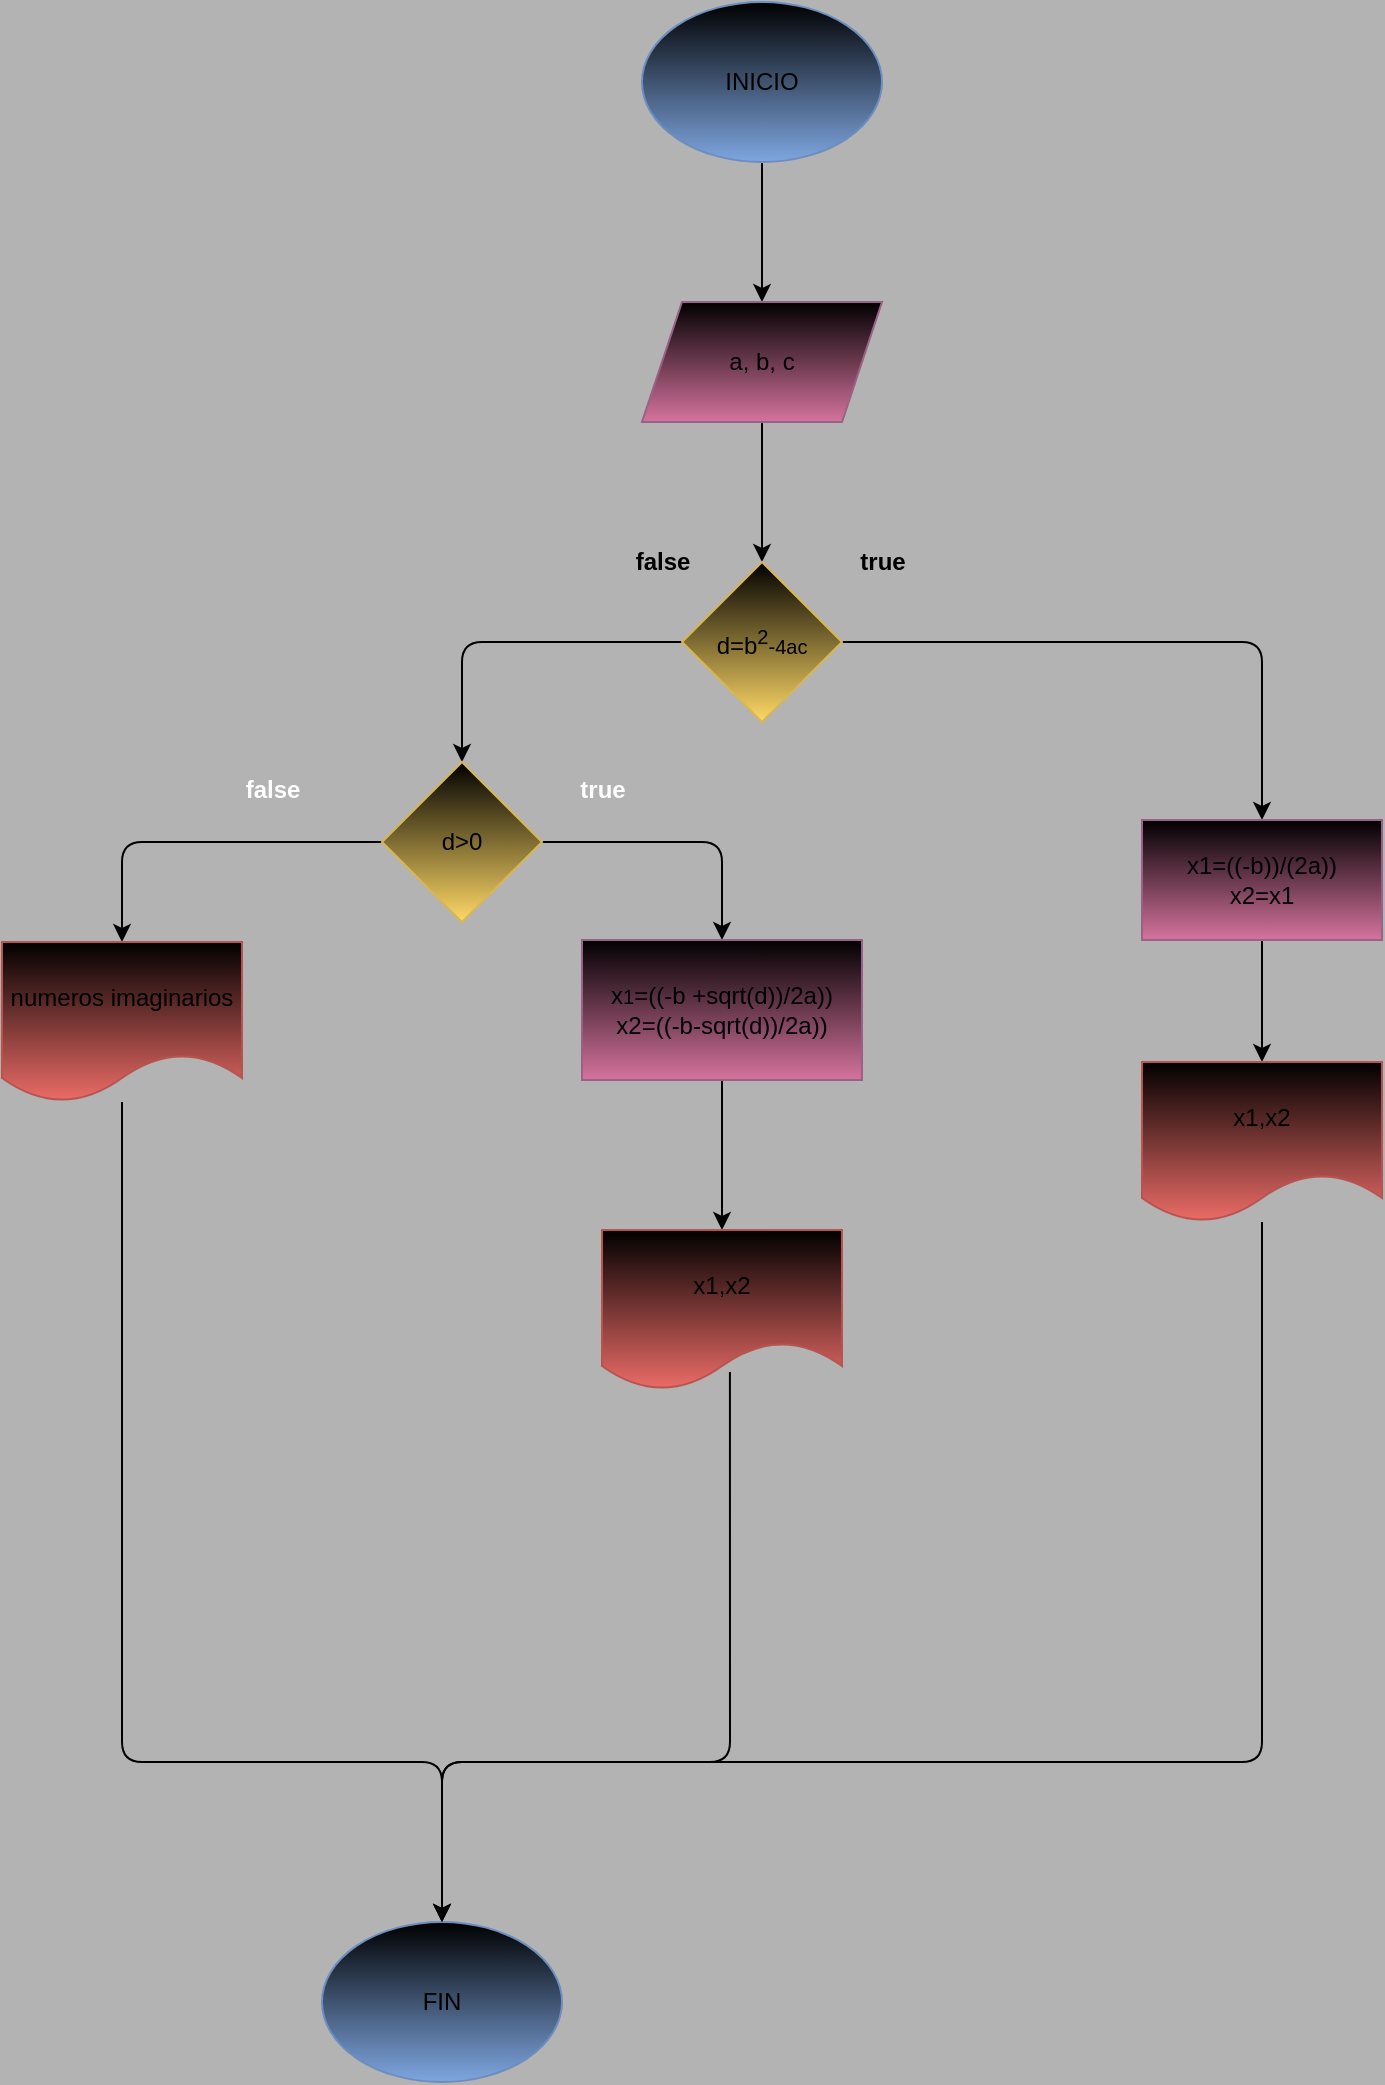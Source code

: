 <mxfile>
    <diagram id="5LquKadr7rG5nD2s-f8d" name="Página-1">
        <mxGraphModel dx="1489" dy="1580" grid="1" gridSize="10" guides="1" tooltips="1" connect="1" arrows="1" fold="1" page="1" pageScale="1" pageWidth="827" pageHeight="1169" background="#B3B3B3" math="0" shadow="0">
            <root>
                <mxCell id="0"/>
                <mxCell id="1" parent="0"/>
                <mxCell id="68" value="" style="edgeStyle=none;html=1;" edge="1" parent="1" source="69" target="71">
                    <mxGeometry relative="1" as="geometry"/>
                </mxCell>
                <mxCell id="69" value="INICIO" style="ellipse;whiteSpace=wrap;html=1;fillColor=#000000;strokeColor=#6c8ebf;gradientColor=#7ea6e0;" vertex="1" parent="1">
                    <mxGeometry x="180" y="-1120" width="120" height="80" as="geometry"/>
                </mxCell>
                <mxCell id="70" value="" style="edgeStyle=none;html=1;" edge="1" parent="1" source="71" target="74">
                    <mxGeometry relative="1" as="geometry"/>
                </mxCell>
                <mxCell id="71" value="a, b, c" style="shape=parallelogram;perimeter=parallelogramPerimeter;whiteSpace=wrap;html=1;fixedSize=1;fillColor=#000000;strokeColor=#996185;gradientColor=#d5739d;" vertex="1" parent="1">
                    <mxGeometry x="180" y="-970" width="120" height="60" as="geometry"/>
                </mxCell>
                <mxCell id="72" value="" style="edgeStyle=none;html=1;" edge="1" parent="1" source="74" target="77">
                    <mxGeometry relative="1" as="geometry">
                        <Array as="points">
                            <mxPoint x="90" y="-800"/>
                        </Array>
                    </mxGeometry>
                </mxCell>
                <mxCell id="73" value="" style="edgeStyle=none;html=1;fontColor=#000000;" edge="1" parent="1" source="74" target="88">
                    <mxGeometry relative="1" as="geometry">
                        <Array as="points">
                            <mxPoint x="490" y="-800"/>
                        </Array>
                    </mxGeometry>
                </mxCell>
                <mxCell id="74" value="d=b&lt;sup&gt;2&lt;/sup&gt;&lt;span style=&quot;font-size: 10px;&quot;&gt;-4ac&lt;/span&gt;" style="rhombus;whiteSpace=wrap;html=1;fillColor=#000000;strokeColor=#d6b656;gradientColor=#ffd966;" vertex="1" parent="1">
                    <mxGeometry x="200" y="-840" width="80" height="80" as="geometry"/>
                </mxCell>
                <mxCell id="75" value="" style="edgeStyle=none;html=1;" edge="1" parent="1" source="77" target="80">
                    <mxGeometry relative="1" as="geometry">
                        <Array as="points">
                            <mxPoint x="-80" y="-700"/>
                        </Array>
                        <mxPoint x="-80" y="-650" as="targetPoint"/>
                    </mxGeometry>
                </mxCell>
                <mxCell id="76" value="" style="edgeStyle=none;html=1;fontColor=none;" edge="1" parent="1" source="77" target="82">
                    <mxGeometry relative="1" as="geometry">
                        <Array as="points">
                            <mxPoint x="220" y="-700"/>
                        </Array>
                    </mxGeometry>
                </mxCell>
                <mxCell id="77" value="d&amp;gt;0" style="rhombus;whiteSpace=wrap;html=1;fillColor=#000000;strokeColor=#d6b656;gradientColor=#ffd966;" vertex="1" parent="1">
                    <mxGeometry x="50" y="-740" width="80" height="80" as="geometry"/>
                </mxCell>
                <mxCell id="78" value="&lt;b&gt;false&lt;/b&gt;" style="text;html=1;align=center;verticalAlign=middle;resizable=0;points=[];autosize=1;strokeColor=none;fillColor=none;" vertex="1" parent="1">
                    <mxGeometry x="165" y="-855" width="50" height="30" as="geometry"/>
                </mxCell>
                <mxCell id="79" value="&lt;b&gt;true&lt;/b&gt;" style="text;html=1;align=center;verticalAlign=middle;resizable=0;points=[];autosize=1;strokeColor=none;fillColor=none;" vertex="1" parent="1">
                    <mxGeometry x="275" y="-855" width="50" height="30" as="geometry"/>
                </mxCell>
                <mxCell id="80" value="numeros imaginarios" style="shape=document;whiteSpace=wrap;html=1;boundedLbl=1;fillColor=#000000;strokeColor=#b85450;gradientColor=#ea6b66;" vertex="1" parent="1">
                    <mxGeometry x="-140" y="-650" width="120" height="80" as="geometry"/>
                </mxCell>
                <mxCell id="81" value="" style="edgeStyle=none;html=1;fontColor=none;" edge="1" parent="1" source="82" target="83">
                    <mxGeometry relative="1" as="geometry"/>
                </mxCell>
                <mxCell id="82" value="x&lt;span style=&quot;font-size: 10px;&quot;&gt;1&lt;/span&gt;=((-b +sqrt(d))/2a))&lt;br&gt;x2=((-b-sqrt(d))/2a))" style="whiteSpace=wrap;html=1;fillColor=#000000;strokeColor=#996185;gradientColor=#d5739d;" vertex="1" parent="1">
                    <mxGeometry x="150" y="-651" width="140" height="70" as="geometry"/>
                </mxCell>
                <mxCell id="83" value="x1,x2" style="shape=document;whiteSpace=wrap;html=1;boundedLbl=1;fillColor=#000000;strokeColor=#b85450;gradientColor=#ea6b66;" vertex="1" parent="1">
                    <mxGeometry x="160" y="-506" width="120" height="80" as="geometry"/>
                </mxCell>
                <mxCell id="84" value="" style="endArrow=classic;html=1;fontColor=#000000;exitX=0.533;exitY=0.888;exitDx=0;exitDy=0;exitPerimeter=0;entryX=0.5;entryY=0;entryDx=0;entryDy=0;" edge="1" parent="1" source="83" target="85">
                    <mxGeometry width="50" height="50" relative="1" as="geometry">
                        <mxPoint x="280" y="-470" as="sourcePoint"/>
                        <mxPoint x="140" y="-320" as="targetPoint"/>
                        <Array as="points">
                            <mxPoint x="224" y="-240"/>
                            <mxPoint x="80" y="-240"/>
                        </Array>
                    </mxGeometry>
                </mxCell>
                <mxCell id="85" value="FIN" style="ellipse;whiteSpace=wrap;html=1;strokeColor=#6c8ebf;fillColor=#000000;gradientColor=#7ea6e0;" vertex="1" parent="1">
                    <mxGeometry x="20" y="-160" width="120" height="80" as="geometry"/>
                </mxCell>
                <mxCell id="86" value="" style="endArrow=classic;html=1;fontColor=#000000;entryX=0.5;entryY=0;entryDx=0;entryDy=0;" edge="1" parent="1" target="85">
                    <mxGeometry width="50" height="50" relative="1" as="geometry">
                        <mxPoint x="-80" y="-570" as="sourcePoint"/>
                        <mxPoint x="-80" y="-160" as="targetPoint"/>
                        <Array as="points">
                            <mxPoint x="-80" y="-240"/>
                            <mxPoint x="80" y="-240"/>
                        </Array>
                    </mxGeometry>
                </mxCell>
                <mxCell id="87" value="" style="edgeStyle=none;html=1;fontColor=#000000;" edge="1" parent="1" source="88" target="89">
                    <mxGeometry relative="1" as="geometry"/>
                </mxCell>
                <mxCell id="88" value="x1=((-b))/(2a))&lt;br&gt;x2=x1" style="whiteSpace=wrap;html=1;fillColor=#000000;strokeColor=#996185;gradientColor=#d5739d;" vertex="1" parent="1">
                    <mxGeometry x="430" y="-711" width="120" height="60" as="geometry"/>
                </mxCell>
                <mxCell id="89" value="x1,x2" style="shape=document;whiteSpace=wrap;html=1;boundedLbl=1;fillColor=#000000;strokeColor=#b85450;gradientColor=#ea6b66;" vertex="1" parent="1">
                    <mxGeometry x="430" y="-590" width="120" height="80" as="geometry"/>
                </mxCell>
                <mxCell id="90" value="" style="endArrow=classic;html=1;fontColor=#000000;entryX=0.5;entryY=0;entryDx=0;entryDy=0;" edge="1" parent="1" target="85">
                    <mxGeometry width="50" height="50" relative="1" as="geometry">
                        <mxPoint x="490" y="-510" as="sourcePoint"/>
                        <mxPoint x="70" y="-160" as="targetPoint"/>
                        <Array as="points">
                            <mxPoint x="490" y="-240"/>
                            <mxPoint x="220" y="-240"/>
                            <mxPoint x="80" y="-240"/>
                        </Array>
                    </mxGeometry>
                </mxCell>
                <mxCell id="91" value="&lt;b&gt;&lt;font color=&quot;#ffffff&quot;&gt;false&lt;/font&gt;&lt;/b&gt;" style="text;html=1;align=center;verticalAlign=middle;resizable=0;points=[];autosize=1;strokeColor=none;fillColor=none;fontColor=#000000;" vertex="1" parent="1">
                    <mxGeometry x="-30" y="-741" width="50" height="30" as="geometry"/>
                </mxCell>
                <mxCell id="92" value="&lt;b&gt;&lt;font color=&quot;#ffffff&quot;&gt;true&lt;/font&gt;&lt;/b&gt;" style="text;html=1;align=center;verticalAlign=middle;resizable=0;points=[];autosize=1;strokeColor=none;fillColor=none;fontColor=#000000;" vertex="1" parent="1">
                    <mxGeometry x="135" y="-741" width="50" height="30" as="geometry"/>
                </mxCell>
            </root>
        </mxGraphModel>
    </diagram>
</mxfile>